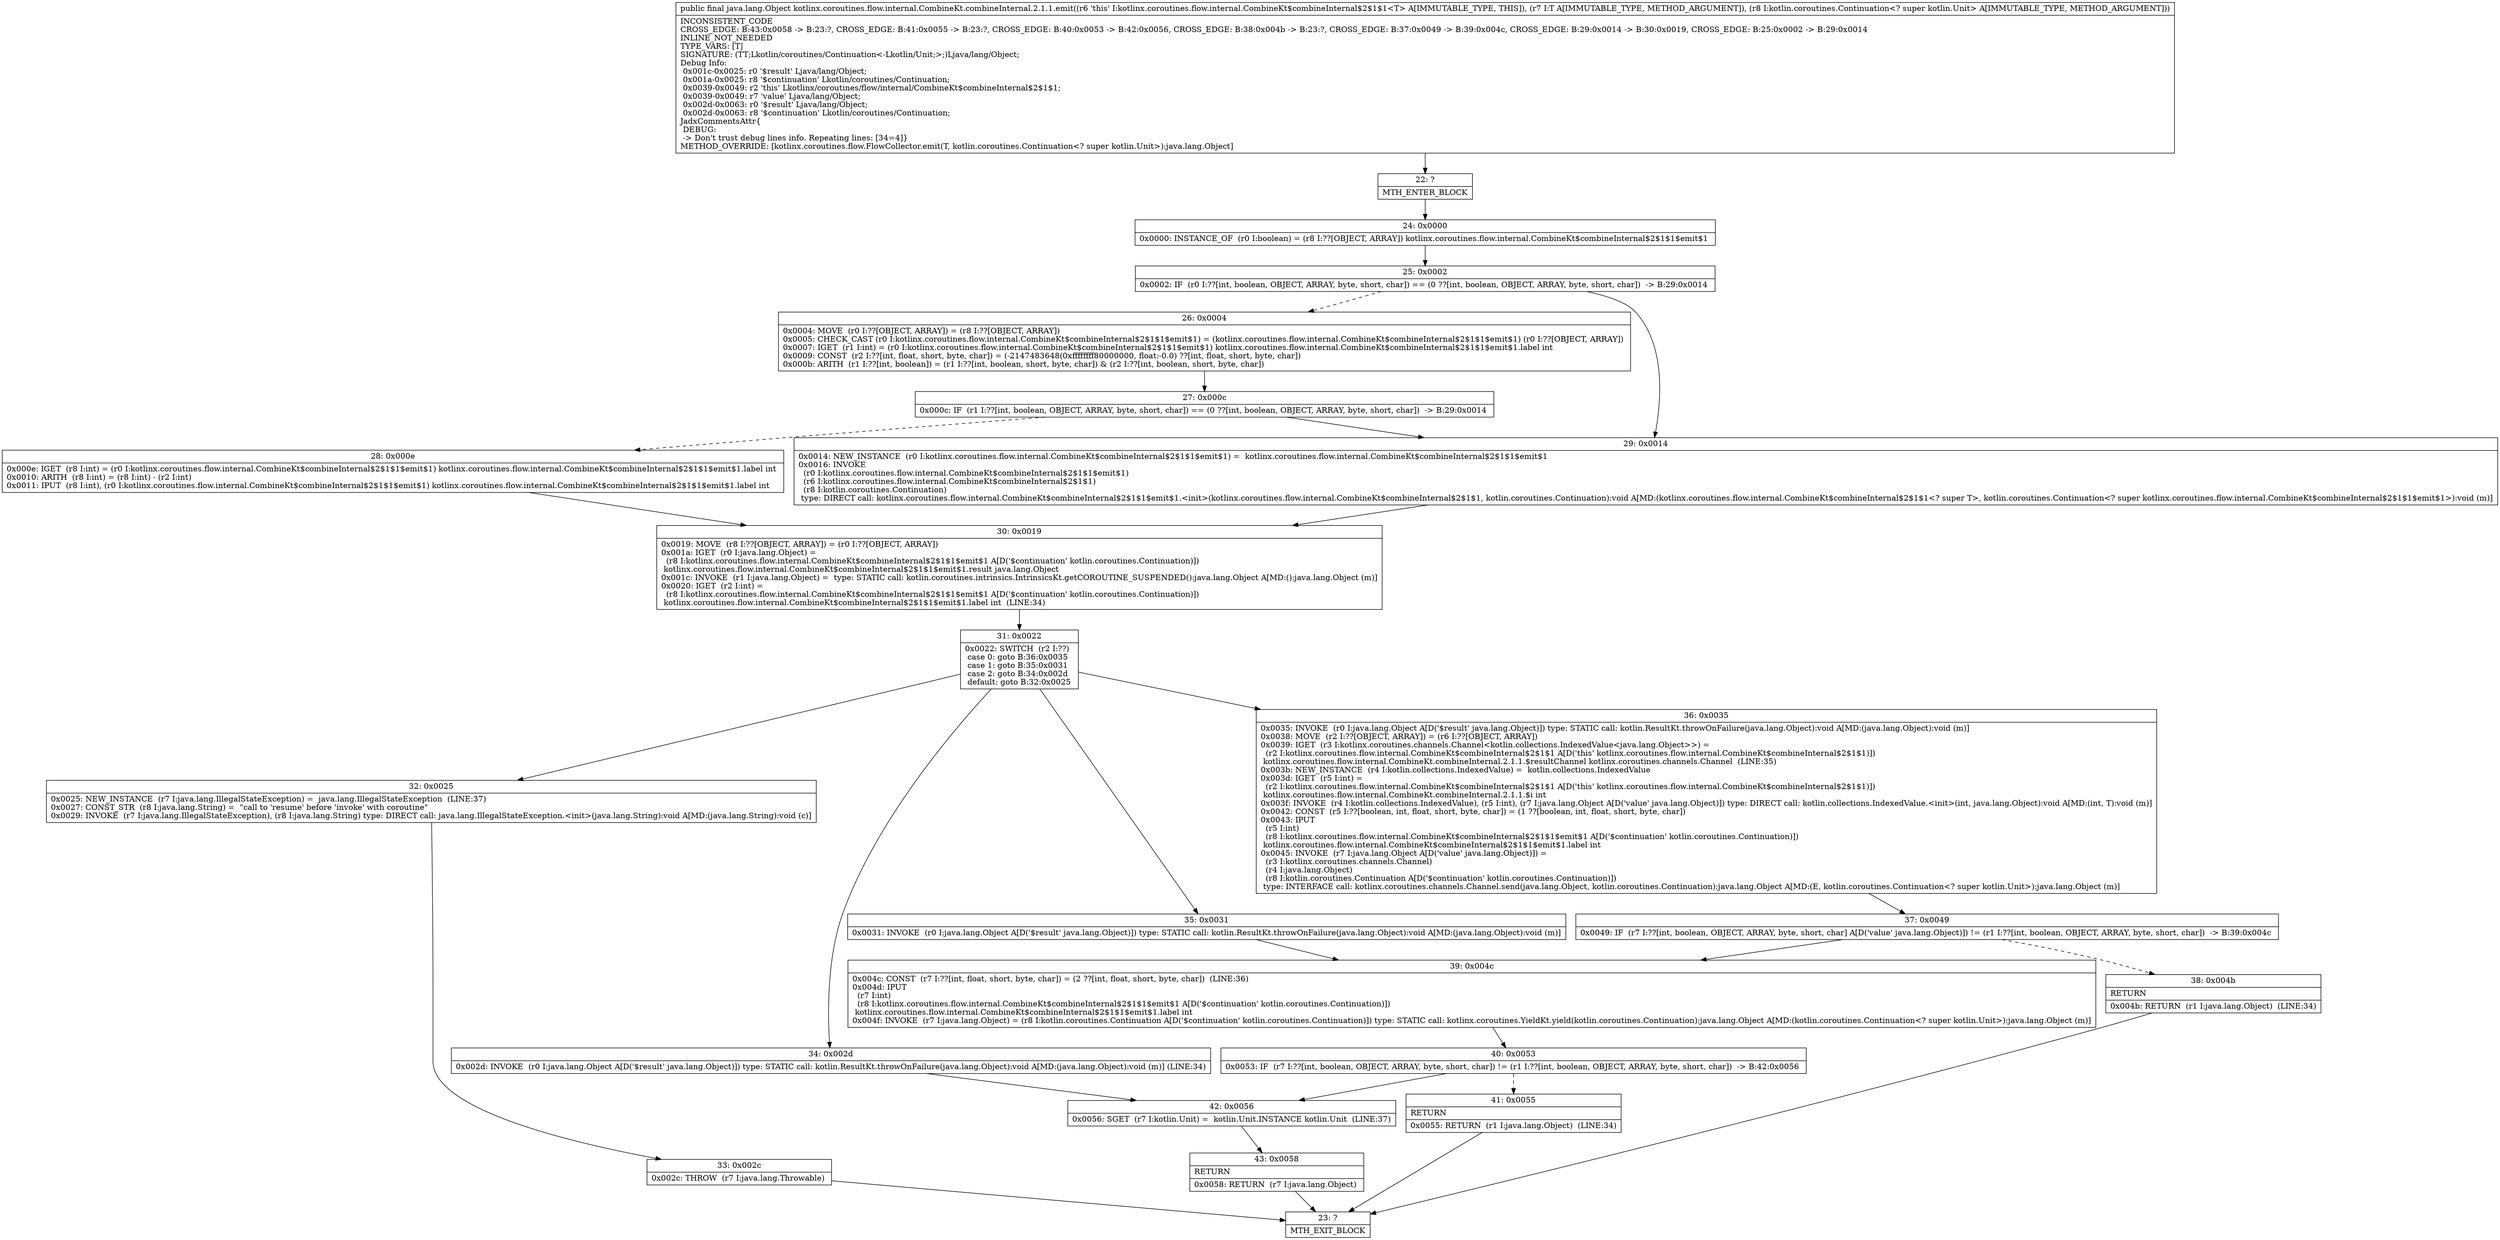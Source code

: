 digraph "CFG forkotlinx.coroutines.flow.internal.CombineKt.combineInternal.2.1.1.emit(Ljava\/lang\/Object;Lkotlin\/coroutines\/Continuation;)Ljava\/lang\/Object;" {
Node_22 [shape=record,label="{22\:\ ?|MTH_ENTER_BLOCK\l}"];
Node_24 [shape=record,label="{24\:\ 0x0000|0x0000: INSTANCE_OF  (r0 I:boolean) = (r8 I:??[OBJECT, ARRAY]) kotlinx.coroutines.flow.internal.CombineKt$combineInternal$2$1$1$emit$1 \l}"];
Node_25 [shape=record,label="{25\:\ 0x0002|0x0002: IF  (r0 I:??[int, boolean, OBJECT, ARRAY, byte, short, char]) == (0 ??[int, boolean, OBJECT, ARRAY, byte, short, char])  \-\> B:29:0x0014 \l}"];
Node_26 [shape=record,label="{26\:\ 0x0004|0x0004: MOVE  (r0 I:??[OBJECT, ARRAY]) = (r8 I:??[OBJECT, ARRAY]) \l0x0005: CHECK_CAST (r0 I:kotlinx.coroutines.flow.internal.CombineKt$combineInternal$2$1$1$emit$1) = (kotlinx.coroutines.flow.internal.CombineKt$combineInternal$2$1$1$emit$1) (r0 I:??[OBJECT, ARRAY]) \l0x0007: IGET  (r1 I:int) = (r0 I:kotlinx.coroutines.flow.internal.CombineKt$combineInternal$2$1$1$emit$1) kotlinx.coroutines.flow.internal.CombineKt$combineInternal$2$1$1$emit$1.label int \l0x0009: CONST  (r2 I:??[int, float, short, byte, char]) = (\-2147483648(0xffffffff80000000, float:\-0.0) ??[int, float, short, byte, char]) \l0x000b: ARITH  (r1 I:??[int, boolean]) = (r1 I:??[int, boolean, short, byte, char]) & (r2 I:??[int, boolean, short, byte, char]) \l}"];
Node_27 [shape=record,label="{27\:\ 0x000c|0x000c: IF  (r1 I:??[int, boolean, OBJECT, ARRAY, byte, short, char]) == (0 ??[int, boolean, OBJECT, ARRAY, byte, short, char])  \-\> B:29:0x0014 \l}"];
Node_28 [shape=record,label="{28\:\ 0x000e|0x000e: IGET  (r8 I:int) = (r0 I:kotlinx.coroutines.flow.internal.CombineKt$combineInternal$2$1$1$emit$1) kotlinx.coroutines.flow.internal.CombineKt$combineInternal$2$1$1$emit$1.label int \l0x0010: ARITH  (r8 I:int) = (r8 I:int) \- (r2 I:int) \l0x0011: IPUT  (r8 I:int), (r0 I:kotlinx.coroutines.flow.internal.CombineKt$combineInternal$2$1$1$emit$1) kotlinx.coroutines.flow.internal.CombineKt$combineInternal$2$1$1$emit$1.label int \l}"];
Node_30 [shape=record,label="{30\:\ 0x0019|0x0019: MOVE  (r8 I:??[OBJECT, ARRAY]) = (r0 I:??[OBJECT, ARRAY]) \l0x001a: IGET  (r0 I:java.lang.Object) = \l  (r8 I:kotlinx.coroutines.flow.internal.CombineKt$combineInternal$2$1$1$emit$1 A[D('$continuation' kotlin.coroutines.Continuation)])\l kotlinx.coroutines.flow.internal.CombineKt$combineInternal$2$1$1$emit$1.result java.lang.Object \l0x001c: INVOKE  (r1 I:java.lang.Object) =  type: STATIC call: kotlin.coroutines.intrinsics.IntrinsicsKt.getCOROUTINE_SUSPENDED():java.lang.Object A[MD:():java.lang.Object (m)]\l0x0020: IGET  (r2 I:int) = \l  (r8 I:kotlinx.coroutines.flow.internal.CombineKt$combineInternal$2$1$1$emit$1 A[D('$continuation' kotlin.coroutines.Continuation)])\l kotlinx.coroutines.flow.internal.CombineKt$combineInternal$2$1$1$emit$1.label int  (LINE:34)\l}"];
Node_31 [shape=record,label="{31\:\ 0x0022|0x0022: SWITCH  (r2 I:??)\l case 0: goto B:36:0x0035\l case 1: goto B:35:0x0031\l case 2: goto B:34:0x002d\l default: goto B:32:0x0025 \l}"];
Node_32 [shape=record,label="{32\:\ 0x0025|0x0025: NEW_INSTANCE  (r7 I:java.lang.IllegalStateException) =  java.lang.IllegalStateException  (LINE:37)\l0x0027: CONST_STR  (r8 I:java.lang.String) =  \"call to 'resume' before 'invoke' with coroutine\" \l0x0029: INVOKE  (r7 I:java.lang.IllegalStateException), (r8 I:java.lang.String) type: DIRECT call: java.lang.IllegalStateException.\<init\>(java.lang.String):void A[MD:(java.lang.String):void (c)]\l}"];
Node_33 [shape=record,label="{33\:\ 0x002c|0x002c: THROW  (r7 I:java.lang.Throwable) \l}"];
Node_23 [shape=record,label="{23\:\ ?|MTH_EXIT_BLOCK\l}"];
Node_34 [shape=record,label="{34\:\ 0x002d|0x002d: INVOKE  (r0 I:java.lang.Object A[D('$result' java.lang.Object)]) type: STATIC call: kotlin.ResultKt.throwOnFailure(java.lang.Object):void A[MD:(java.lang.Object):void (m)] (LINE:34)\l}"];
Node_42 [shape=record,label="{42\:\ 0x0056|0x0056: SGET  (r7 I:kotlin.Unit) =  kotlin.Unit.INSTANCE kotlin.Unit  (LINE:37)\l}"];
Node_43 [shape=record,label="{43\:\ 0x0058|RETURN\l|0x0058: RETURN  (r7 I:java.lang.Object) \l}"];
Node_35 [shape=record,label="{35\:\ 0x0031|0x0031: INVOKE  (r0 I:java.lang.Object A[D('$result' java.lang.Object)]) type: STATIC call: kotlin.ResultKt.throwOnFailure(java.lang.Object):void A[MD:(java.lang.Object):void (m)]\l}"];
Node_39 [shape=record,label="{39\:\ 0x004c|0x004c: CONST  (r7 I:??[int, float, short, byte, char]) = (2 ??[int, float, short, byte, char])  (LINE:36)\l0x004d: IPUT  \l  (r7 I:int)\l  (r8 I:kotlinx.coroutines.flow.internal.CombineKt$combineInternal$2$1$1$emit$1 A[D('$continuation' kotlin.coroutines.Continuation)])\l kotlinx.coroutines.flow.internal.CombineKt$combineInternal$2$1$1$emit$1.label int \l0x004f: INVOKE  (r7 I:java.lang.Object) = (r8 I:kotlin.coroutines.Continuation A[D('$continuation' kotlin.coroutines.Continuation)]) type: STATIC call: kotlinx.coroutines.YieldKt.yield(kotlin.coroutines.Continuation):java.lang.Object A[MD:(kotlin.coroutines.Continuation\<? super kotlin.Unit\>):java.lang.Object (m)]\l}"];
Node_40 [shape=record,label="{40\:\ 0x0053|0x0053: IF  (r7 I:??[int, boolean, OBJECT, ARRAY, byte, short, char]) != (r1 I:??[int, boolean, OBJECT, ARRAY, byte, short, char])  \-\> B:42:0x0056 \l}"];
Node_41 [shape=record,label="{41\:\ 0x0055|RETURN\l|0x0055: RETURN  (r1 I:java.lang.Object)  (LINE:34)\l}"];
Node_36 [shape=record,label="{36\:\ 0x0035|0x0035: INVOKE  (r0 I:java.lang.Object A[D('$result' java.lang.Object)]) type: STATIC call: kotlin.ResultKt.throwOnFailure(java.lang.Object):void A[MD:(java.lang.Object):void (m)]\l0x0038: MOVE  (r2 I:??[OBJECT, ARRAY]) = (r6 I:??[OBJECT, ARRAY]) \l0x0039: IGET  (r3 I:kotlinx.coroutines.channels.Channel\<kotlin.collections.IndexedValue\<java.lang.Object\>\>) = \l  (r2 I:kotlinx.coroutines.flow.internal.CombineKt$combineInternal$2$1$1 A[D('this' kotlinx.coroutines.flow.internal.CombineKt$combineInternal$2$1$1)])\l kotlinx.coroutines.flow.internal.CombineKt.combineInternal.2.1.1.$resultChannel kotlinx.coroutines.channels.Channel  (LINE:35)\l0x003b: NEW_INSTANCE  (r4 I:kotlin.collections.IndexedValue) =  kotlin.collections.IndexedValue \l0x003d: IGET  (r5 I:int) = \l  (r2 I:kotlinx.coroutines.flow.internal.CombineKt$combineInternal$2$1$1 A[D('this' kotlinx.coroutines.flow.internal.CombineKt$combineInternal$2$1$1)])\l kotlinx.coroutines.flow.internal.CombineKt.combineInternal.2.1.1.$i int \l0x003f: INVOKE  (r4 I:kotlin.collections.IndexedValue), (r5 I:int), (r7 I:java.lang.Object A[D('value' java.lang.Object)]) type: DIRECT call: kotlin.collections.IndexedValue.\<init\>(int, java.lang.Object):void A[MD:(int, T):void (m)]\l0x0042: CONST  (r5 I:??[boolean, int, float, short, byte, char]) = (1 ??[boolean, int, float, short, byte, char]) \l0x0043: IPUT  \l  (r5 I:int)\l  (r8 I:kotlinx.coroutines.flow.internal.CombineKt$combineInternal$2$1$1$emit$1 A[D('$continuation' kotlin.coroutines.Continuation)])\l kotlinx.coroutines.flow.internal.CombineKt$combineInternal$2$1$1$emit$1.label int \l0x0045: INVOKE  (r7 I:java.lang.Object A[D('value' java.lang.Object)]) = \l  (r3 I:kotlinx.coroutines.channels.Channel)\l  (r4 I:java.lang.Object)\l  (r8 I:kotlin.coroutines.Continuation A[D('$continuation' kotlin.coroutines.Continuation)])\l type: INTERFACE call: kotlinx.coroutines.channels.Channel.send(java.lang.Object, kotlin.coroutines.Continuation):java.lang.Object A[MD:(E, kotlin.coroutines.Continuation\<? super kotlin.Unit\>):java.lang.Object (m)]\l}"];
Node_37 [shape=record,label="{37\:\ 0x0049|0x0049: IF  (r7 I:??[int, boolean, OBJECT, ARRAY, byte, short, char] A[D('value' java.lang.Object)]) != (r1 I:??[int, boolean, OBJECT, ARRAY, byte, short, char])  \-\> B:39:0x004c \l}"];
Node_38 [shape=record,label="{38\:\ 0x004b|RETURN\l|0x004b: RETURN  (r1 I:java.lang.Object)  (LINE:34)\l}"];
Node_29 [shape=record,label="{29\:\ 0x0014|0x0014: NEW_INSTANCE  (r0 I:kotlinx.coroutines.flow.internal.CombineKt$combineInternal$2$1$1$emit$1) =  kotlinx.coroutines.flow.internal.CombineKt$combineInternal$2$1$1$emit$1 \l0x0016: INVOKE  \l  (r0 I:kotlinx.coroutines.flow.internal.CombineKt$combineInternal$2$1$1$emit$1)\l  (r6 I:kotlinx.coroutines.flow.internal.CombineKt$combineInternal$2$1$1)\l  (r8 I:kotlin.coroutines.Continuation)\l type: DIRECT call: kotlinx.coroutines.flow.internal.CombineKt$combineInternal$2$1$1$emit$1.\<init\>(kotlinx.coroutines.flow.internal.CombineKt$combineInternal$2$1$1, kotlin.coroutines.Continuation):void A[MD:(kotlinx.coroutines.flow.internal.CombineKt$combineInternal$2$1$1\<? super T\>, kotlin.coroutines.Continuation\<? super kotlinx.coroutines.flow.internal.CombineKt$combineInternal$2$1$1$emit$1\>):void (m)]\l}"];
MethodNode[shape=record,label="{public final java.lang.Object kotlinx.coroutines.flow.internal.CombineKt.combineInternal.2.1.1.emit((r6 'this' I:kotlinx.coroutines.flow.internal.CombineKt$combineInternal$2$1$1\<T\> A[IMMUTABLE_TYPE, THIS]), (r7 I:T A[IMMUTABLE_TYPE, METHOD_ARGUMENT]), (r8 I:kotlin.coroutines.Continuation\<? super kotlin.Unit\> A[IMMUTABLE_TYPE, METHOD_ARGUMENT]))  | INCONSISTENT_CODE\lCROSS_EDGE: B:43:0x0058 \-\> B:23:?, CROSS_EDGE: B:41:0x0055 \-\> B:23:?, CROSS_EDGE: B:40:0x0053 \-\> B:42:0x0056, CROSS_EDGE: B:38:0x004b \-\> B:23:?, CROSS_EDGE: B:37:0x0049 \-\> B:39:0x004c, CROSS_EDGE: B:29:0x0014 \-\> B:30:0x0019, CROSS_EDGE: B:25:0x0002 \-\> B:29:0x0014\lINLINE_NOT_NEEDED\lTYPE_VARS: [T]\lSIGNATURE: (TT;Lkotlin\/coroutines\/Continuation\<\-Lkotlin\/Unit;\>;)Ljava\/lang\/Object;\lDebug Info:\l  0x001c\-0x0025: r0 '$result' Ljava\/lang\/Object;\l  0x001a\-0x0025: r8 '$continuation' Lkotlin\/coroutines\/Continuation;\l  0x0039\-0x0049: r2 'this' Lkotlinx\/coroutines\/flow\/internal\/CombineKt$combineInternal$2$1$1;\l  0x0039\-0x0049: r7 'value' Ljava\/lang\/Object;\l  0x002d\-0x0063: r0 '$result' Ljava\/lang\/Object;\l  0x002d\-0x0063: r8 '$continuation' Lkotlin\/coroutines\/Continuation;\lJadxCommentsAttr\{\l DEBUG: \l \-\> Don't trust debug lines info. Repeating lines: [34=4]\}\lMETHOD_OVERRIDE: [kotlinx.coroutines.flow.FlowCollector.emit(T, kotlin.coroutines.Continuation\<? super kotlin.Unit\>):java.lang.Object]\l}"];
MethodNode -> Node_22;Node_22 -> Node_24;
Node_24 -> Node_25;
Node_25 -> Node_26[style=dashed];
Node_25 -> Node_29;
Node_26 -> Node_27;
Node_27 -> Node_28[style=dashed];
Node_27 -> Node_29;
Node_28 -> Node_30;
Node_30 -> Node_31;
Node_31 -> Node_32;
Node_31 -> Node_34;
Node_31 -> Node_35;
Node_31 -> Node_36;
Node_32 -> Node_33;
Node_33 -> Node_23;
Node_34 -> Node_42;
Node_42 -> Node_43;
Node_43 -> Node_23;
Node_35 -> Node_39;
Node_39 -> Node_40;
Node_40 -> Node_41[style=dashed];
Node_40 -> Node_42;
Node_41 -> Node_23;
Node_36 -> Node_37;
Node_37 -> Node_38[style=dashed];
Node_37 -> Node_39;
Node_38 -> Node_23;
Node_29 -> Node_30;
}

